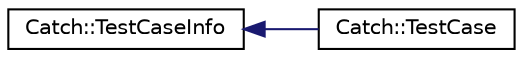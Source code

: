 digraph "Graphical Class Hierarchy"
{
 // LATEX_PDF_SIZE
  edge [fontname="Helvetica",fontsize="10",labelfontname="Helvetica",labelfontsize="10"];
  node [fontname="Helvetica",fontsize="10",shape=record];
  rankdir="LR";
  Node0 [label="Catch::TestCaseInfo",height=0.2,width=0.4,color="black", fillcolor="white", style="filled",URL="$structCatch_1_1TestCaseInfo.html",tooltip=" "];
  Node0 -> Node1 [dir="back",color="midnightblue",fontsize="10",style="solid",fontname="Helvetica"];
  Node1 [label="Catch::TestCase",height=0.2,width=0.4,color="black", fillcolor="white", style="filled",URL="$classCatch_1_1TestCase.html",tooltip=" "];
}
